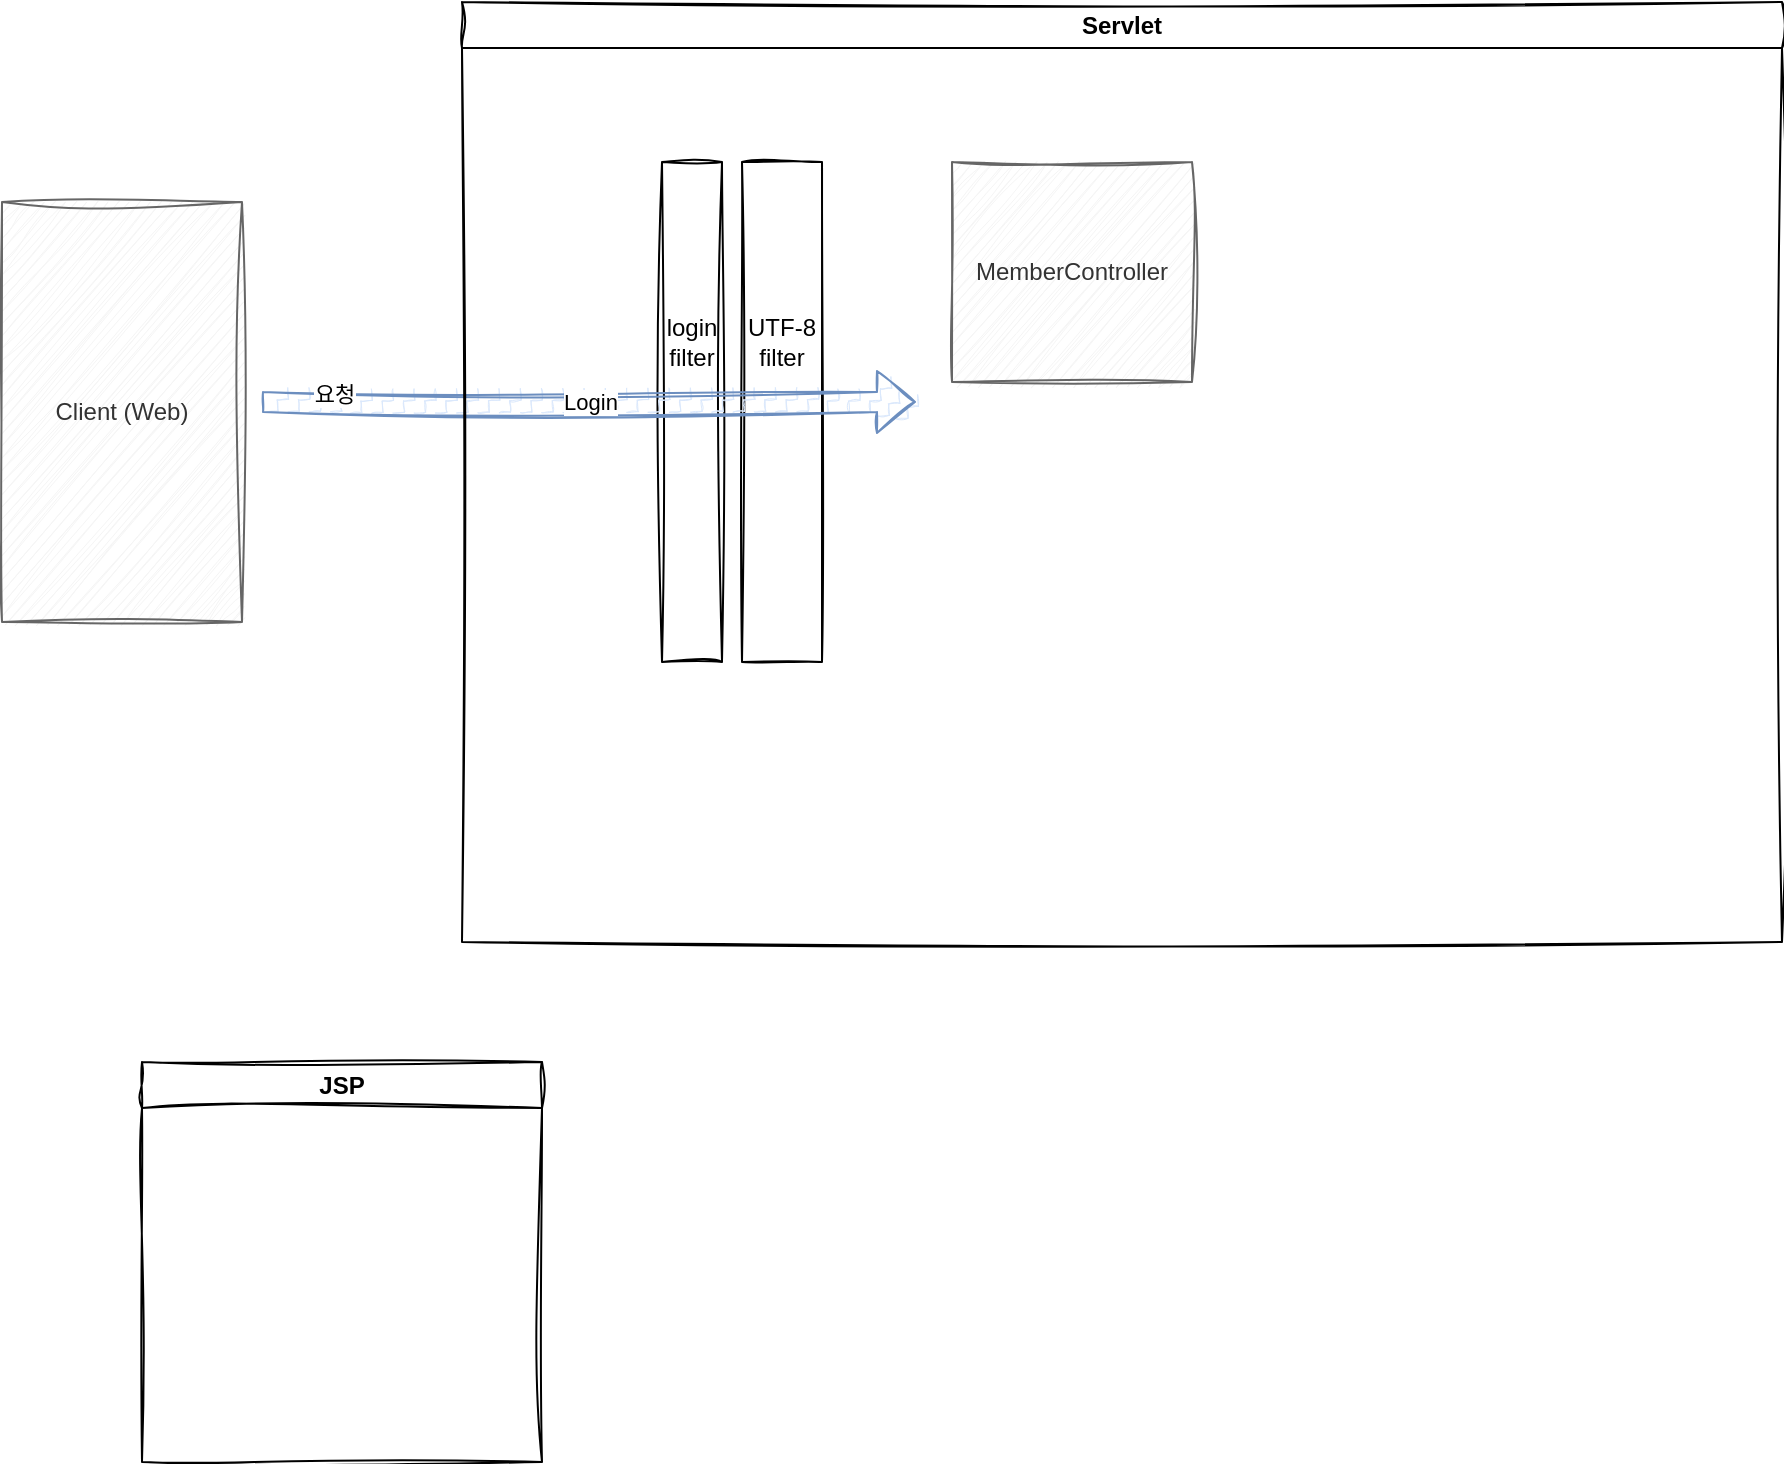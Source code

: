 <mxfile version="24.0.0" type="device">
  <diagram name="Page-1" id="KIsN7xEvKxNKWgNxgUy-">
    <mxGraphModel dx="1804" dy="558" grid="1" gridSize="10" guides="1" tooltips="1" connect="1" arrows="1" fold="1" page="1" pageScale="1" pageWidth="850" pageHeight="1100" math="0" shadow="0">
      <root>
        <mxCell id="0" />
        <mxCell id="1" parent="0" />
        <mxCell id="es5XUmQ_hYfHp3zKMugw-3" value="login filter" style="rounded=0;whiteSpace=wrap;html=1;direction=west;verticalAlign=middle;spacingTop=-70;sketch=1;curveFitting=1;jiggle=2;" vertex="1" parent="1">
          <mxGeometry x="220" y="230" width="30" height="250" as="geometry" />
        </mxCell>
        <mxCell id="es5XUmQ_hYfHp3zKMugw-4" value="UTF-8 filter" style="rounded=0;whiteSpace=wrap;html=1;direction=west;spacingTop=-70;sketch=1;curveFitting=1;jiggle=2;" vertex="1" parent="1">
          <mxGeometry x="260" y="230" width="40" height="250" as="geometry" />
        </mxCell>
        <mxCell id="es5XUmQ_hYfHp3zKMugw-5" value="Login" style="shape=flexArrow;endArrow=classic;html=1;rounded=0;fillColor=#dae8fc;strokeColor=#6c8ebf;fillStyle=zigzag-line;sketch=1;curveFitting=1;jiggle=2;" edge="1" parent="1">
          <mxGeometry width="50" height="50" relative="1" as="geometry">
            <mxPoint x="20" y="350" as="sourcePoint" />
            <mxPoint x="347" y="350" as="targetPoint" />
          </mxGeometry>
        </mxCell>
        <mxCell id="es5XUmQ_hYfHp3zKMugw-8" value="요청" style="edgeLabel;html=1;align=center;verticalAlign=middle;resizable=0;points=[];" vertex="1" connectable="0" parent="es5XUmQ_hYfHp3zKMugw-5">
          <mxGeometry x="-0.78" y="4" relative="1" as="geometry">
            <mxPoint as="offset" />
          </mxGeometry>
        </mxCell>
        <mxCell id="es5XUmQ_hYfHp3zKMugw-7" value="Client (Web)" style="rounded=0;whiteSpace=wrap;html=1;fillColor=#f5f5f5;fontColor=#333333;strokeColor=#666666;fillStyle=auto;sketch=1;curveFitting=1;jiggle=2;" vertex="1" parent="1">
          <mxGeometry x="-110" y="250" width="120" height="210" as="geometry" />
        </mxCell>
        <mxCell id="es5XUmQ_hYfHp3zKMugw-9" value="Servlet" style="swimlane;whiteSpace=wrap;html=1;sketch=1;curveFitting=1;jiggle=2;" vertex="1" parent="1">
          <mxGeometry x="120" y="150" width="660" height="470" as="geometry" />
        </mxCell>
        <mxCell id="es5XUmQ_hYfHp3zKMugw-11" value="MemberController" style="rounded=0;whiteSpace=wrap;html=1;fillColor=#f5f5f5;fontColor=#333333;strokeColor=#666666;fillStyle=auto;sketch=1;curveFitting=1;jiggle=2;" vertex="1" parent="es5XUmQ_hYfHp3zKMugw-9">
          <mxGeometry x="245" y="80" width="120" height="110" as="geometry" />
        </mxCell>
        <mxCell id="es5XUmQ_hYfHp3zKMugw-10" value="JSP" style="swimlane;whiteSpace=wrap;html=1;sketch=1;curveFitting=1;jiggle=2;" vertex="1" parent="1">
          <mxGeometry x="-40" y="680" width="200" height="200" as="geometry" />
        </mxCell>
      </root>
    </mxGraphModel>
  </diagram>
</mxfile>
